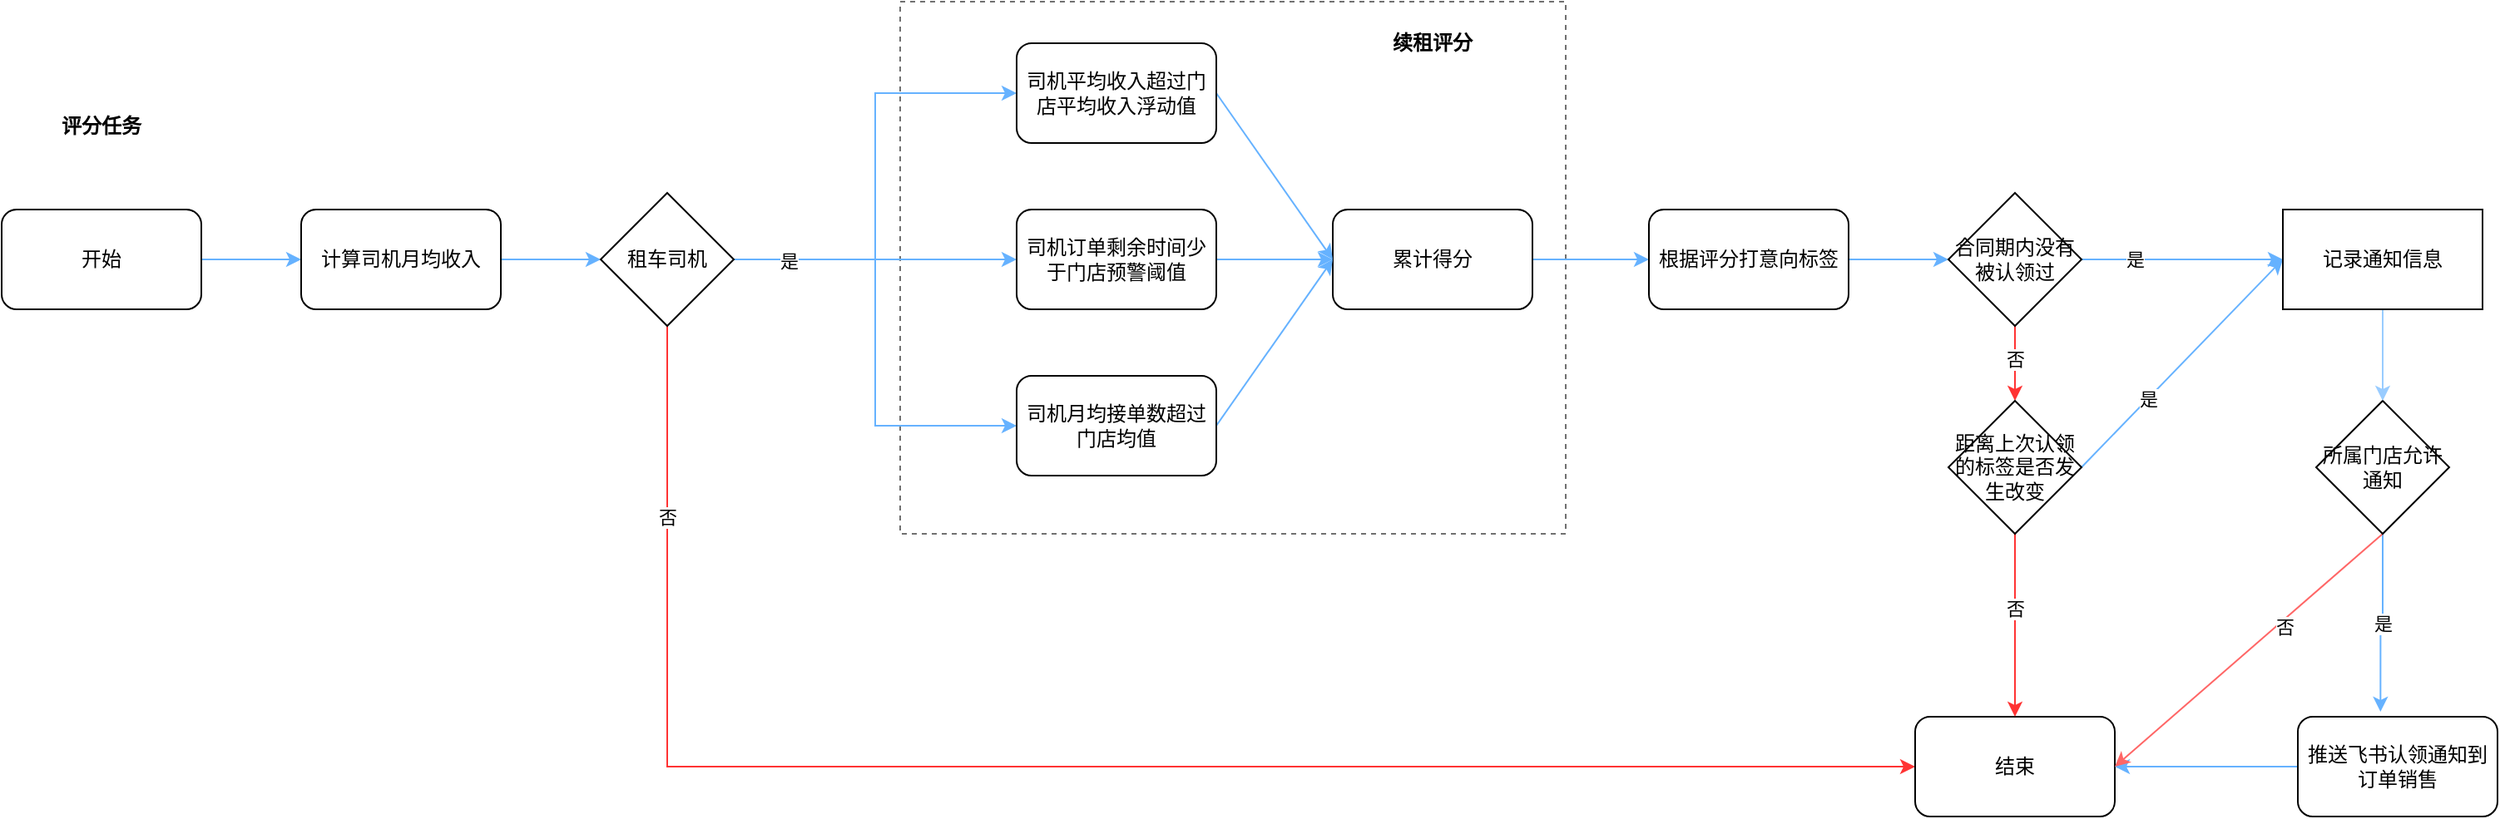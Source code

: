 <mxfile version="21.3.2" type="github">
  <diagram name="第 1 页" id="ZEQ1epqjgivnmrrteKPm">
    <mxGraphModel dx="2501" dy="1884" grid="1" gridSize="10" guides="1" tooltips="1" connect="1" arrows="1" fold="1" page="1" pageScale="1" pageWidth="827" pageHeight="1169" math="0" shadow="0">
      <root>
        <mxCell id="0" />
        <mxCell id="1" parent="0" />
        <mxCell id="eP8do9VqJcl40edKN2bm-20" value="" style="rounded=0;whiteSpace=wrap;html=1;dashed=1;strokeColor=#707070;movable=1;resizable=1;rotatable=1;deletable=1;editable=1;locked=0;connectable=1;" parent="1" vertex="1">
          <mxGeometry x="350" y="-20" width="400" height="320" as="geometry" />
        </mxCell>
        <mxCell id="eP8do9VqJcl40edKN2bm-64" style="edgeStyle=orthogonalEdgeStyle;rounded=0;orthogonalLoop=1;jettySize=auto;html=1;exitX=1;exitY=0.5;exitDx=0;exitDy=0;entryX=0;entryY=0.5;entryDx=0;entryDy=0;strokeColor=#66B2FF;" parent="1" source="eP8do9VqJcl40edKN2bm-4" target="eP8do9VqJcl40edKN2bm-6" edge="1">
          <mxGeometry relative="1" as="geometry" />
        </mxCell>
        <mxCell id="eP8do9VqJcl40edKN2bm-4" value="开始" style="rounded=1;whiteSpace=wrap;html=1;" parent="1" vertex="1">
          <mxGeometry x="-190" y="105" width="120" height="60" as="geometry" />
        </mxCell>
        <mxCell id="eP8do9VqJcl40edKN2bm-65" style="edgeStyle=orthogonalEdgeStyle;rounded=0;orthogonalLoop=1;jettySize=auto;html=1;exitX=1;exitY=0.5;exitDx=0;exitDy=0;entryX=0;entryY=0.5;entryDx=0;entryDy=0;strokeColor=#66B2FF;" parent="1" source="eP8do9VqJcl40edKN2bm-6" target="eP8do9VqJcl40edKN2bm-12" edge="1">
          <mxGeometry relative="1" as="geometry" />
        </mxCell>
        <mxCell id="eP8do9VqJcl40edKN2bm-6" value="计算司机月均收入" style="rounded=1;whiteSpace=wrap;html=1;" parent="1" vertex="1">
          <mxGeometry x="-10" y="105" width="120" height="60" as="geometry" />
        </mxCell>
        <mxCell id="eP8do9VqJcl40edKN2bm-16" style="edgeStyle=orthogonalEdgeStyle;rounded=0;orthogonalLoop=1;jettySize=auto;html=1;exitX=0.5;exitY=1;exitDx=0;exitDy=0;entryX=0;entryY=0.5;entryDx=0;entryDy=0;fillColor=#FF0000;strokeColor=#FF3333;" parent="1" source="eP8do9VqJcl40edKN2bm-12" target="eP8do9VqJcl40edKN2bm-15" edge="1">
          <mxGeometry relative="1" as="geometry" />
        </mxCell>
        <mxCell id="eP8do9VqJcl40edKN2bm-17" value="否" style="edgeLabel;html=1;align=center;verticalAlign=middle;resizable=0;points=[];" parent="eP8do9VqJcl40edKN2bm-16" vertex="1" connectable="0">
          <mxGeometry x="-0.26" y="2" relative="1" as="geometry">
            <mxPoint x="-111" y="-148" as="offset" />
          </mxGeometry>
        </mxCell>
        <mxCell id="eP8do9VqJcl40edKN2bm-48" style="edgeStyle=orthogonalEdgeStyle;rounded=0;orthogonalLoop=1;jettySize=auto;html=1;exitX=1;exitY=0.5;exitDx=0;exitDy=0;entryX=0;entryY=0.5;entryDx=0;entryDy=0;strokeColor=#66B2FF;" parent="1" source="eP8do9VqJcl40edKN2bm-12" target="eP8do9VqJcl40edKN2bm-36" edge="1">
          <mxGeometry relative="1" as="geometry" />
        </mxCell>
        <mxCell id="eP8do9VqJcl40edKN2bm-51" style="edgeStyle=orthogonalEdgeStyle;rounded=0;orthogonalLoop=1;jettySize=auto;html=1;exitX=1;exitY=0.5;exitDx=0;exitDy=0;entryX=0;entryY=0.5;entryDx=0;entryDy=0;strokeColor=#66B2FF;" parent="1" source="eP8do9VqJcl40edKN2bm-12" target="eP8do9VqJcl40edKN2bm-37" edge="1">
          <mxGeometry relative="1" as="geometry" />
        </mxCell>
        <mxCell id="eP8do9VqJcl40edKN2bm-52" style="edgeStyle=orthogonalEdgeStyle;rounded=0;orthogonalLoop=1;jettySize=auto;html=1;exitX=1;exitY=0.5;exitDx=0;exitDy=0;entryX=0;entryY=0.5;entryDx=0;entryDy=0;strokeColor=#66B2FF;" parent="1" source="eP8do9VqJcl40edKN2bm-12" target="eP8do9VqJcl40edKN2bm-38" edge="1">
          <mxGeometry relative="1" as="geometry" />
        </mxCell>
        <mxCell id="eP8do9VqJcl40edKN2bm-53" value="是" style="edgeLabel;html=1;align=center;verticalAlign=middle;resizable=0;points=[];" parent="eP8do9VqJcl40edKN2bm-52" vertex="1" connectable="0">
          <mxGeometry x="-0.76" y="-1" relative="1" as="geometry">
            <mxPoint as="offset" />
          </mxGeometry>
        </mxCell>
        <mxCell id="eP8do9VqJcl40edKN2bm-12" value="租车司机" style="rhombus;whiteSpace=wrap;html=1;" parent="1" vertex="1">
          <mxGeometry x="170" y="95" width="80" height="80" as="geometry" />
        </mxCell>
        <mxCell id="eP8do9VqJcl40edKN2bm-15" value="结束" style="rounded=1;whiteSpace=wrap;html=1;" parent="1" vertex="1">
          <mxGeometry x="960" y="410" width="120" height="60" as="geometry" />
        </mxCell>
        <mxCell id="eP8do9VqJcl40edKN2bm-22" value="&lt;b&gt;续租评分&lt;/b&gt;" style="text;html=1;strokeColor=none;fillColor=none;align=center;verticalAlign=middle;whiteSpace=wrap;rounded=0;movable=1;resizable=1;rotatable=1;deletable=1;editable=1;locked=0;connectable=1;" parent="1" vertex="1">
          <mxGeometry x="610" y="-10" width="120" height="30" as="geometry" />
        </mxCell>
        <mxCell id="eP8do9VqJcl40edKN2bm-61" style="edgeStyle=orthogonalEdgeStyle;rounded=0;orthogonalLoop=1;jettySize=auto;html=1;exitX=1;exitY=0.5;exitDx=0;exitDy=0;entryX=0;entryY=0.5;entryDx=0;entryDy=0;strokeColor=#66B2FF;" parent="1" source="eP8do9VqJcl40edKN2bm-32" target="eP8do9VqJcl40edKN2bm-54" edge="1">
          <mxGeometry relative="1" as="geometry" />
        </mxCell>
        <mxCell id="eP8do9VqJcl40edKN2bm-32" value="累计得分" style="rounded=1;whiteSpace=wrap;html=1;" parent="1" vertex="1">
          <mxGeometry x="610" y="105" width="120" height="60" as="geometry" />
        </mxCell>
        <mxCell id="eP8do9VqJcl40edKN2bm-43" style="edgeStyle=none;rounded=0;orthogonalLoop=1;jettySize=auto;html=1;exitX=1;exitY=0.5;exitDx=0;exitDy=0;entryX=0;entryY=0.5;entryDx=0;entryDy=0;strokeColor=#66B2FF;" parent="1" source="eP8do9VqJcl40edKN2bm-36" target="eP8do9VqJcl40edKN2bm-32" edge="1">
          <mxGeometry relative="1" as="geometry" />
        </mxCell>
        <mxCell id="eP8do9VqJcl40edKN2bm-36" value="司机平均收入超过门店平均收入浮动值" style="rounded=1;whiteSpace=wrap;html=1;" parent="1" vertex="1">
          <mxGeometry x="420" y="5" width="120" height="60" as="geometry" />
        </mxCell>
        <mxCell id="eP8do9VqJcl40edKN2bm-44" style="edgeStyle=none;rounded=0;orthogonalLoop=1;jettySize=auto;html=1;exitX=1;exitY=0.5;exitDx=0;exitDy=0;entryX=0;entryY=0.5;entryDx=0;entryDy=0;strokeColor=#66B2FF;" parent="1" source="eP8do9VqJcl40edKN2bm-37" target="eP8do9VqJcl40edKN2bm-32" edge="1">
          <mxGeometry relative="1" as="geometry" />
        </mxCell>
        <mxCell id="eP8do9VqJcl40edKN2bm-37" value="司机订单剩余时间少于门店预警阈值" style="rounded=1;whiteSpace=wrap;html=1;" parent="1" vertex="1">
          <mxGeometry x="420" y="105" width="120" height="60" as="geometry" />
        </mxCell>
        <mxCell id="eP8do9VqJcl40edKN2bm-47" style="edgeStyle=none;rounded=0;orthogonalLoop=1;jettySize=auto;html=1;exitX=1;exitY=0.5;exitDx=0;exitDy=0;entryX=0;entryY=0.5;entryDx=0;entryDy=0;strokeColor=#66B2FF;" parent="1" source="eP8do9VqJcl40edKN2bm-38" target="eP8do9VqJcl40edKN2bm-32" edge="1">
          <mxGeometry relative="1" as="geometry" />
        </mxCell>
        <mxCell id="eP8do9VqJcl40edKN2bm-38" value="司机月均接单数超过门店均值" style="rounded=1;whiteSpace=wrap;html=1;" parent="1" vertex="1">
          <mxGeometry x="420" y="205" width="120" height="60" as="geometry" />
        </mxCell>
        <mxCell id="eP8do9VqJcl40edKN2bm-70" style="edgeStyle=orthogonalEdgeStyle;rounded=0;orthogonalLoop=1;jettySize=auto;html=1;exitX=1;exitY=0.5;exitDx=0;exitDy=0;entryX=0;entryY=0.5;entryDx=0;entryDy=0;strokeColor=#66B2FF;" parent="1" source="eP8do9VqJcl40edKN2bm-54" target="eP8do9VqJcl40edKN2bm-68" edge="1">
          <mxGeometry relative="1" as="geometry" />
        </mxCell>
        <mxCell id="eP8do9VqJcl40edKN2bm-54" value="根据评分打意向标签" style="rounded=1;whiteSpace=wrap;html=1;" parent="1" vertex="1">
          <mxGeometry x="800" y="105" width="120" height="60" as="geometry" />
        </mxCell>
        <mxCell id="eP8do9VqJcl40edKN2bm-66" value="&lt;b&gt;评分任务&lt;/b&gt;" style="text;html=1;strokeColor=none;fillColor=none;align=center;verticalAlign=middle;whiteSpace=wrap;rounded=0;" parent="1" vertex="1">
          <mxGeometry x="-160" y="40" width="60" height="30" as="geometry" />
        </mxCell>
        <mxCell id="eP8do9VqJcl40edKN2bm-71" style="edgeStyle=orthogonalEdgeStyle;rounded=0;orthogonalLoop=1;jettySize=auto;html=1;exitX=1;exitY=0.5;exitDx=0;exitDy=0;entryX=0;entryY=0.5;entryDx=0;entryDy=0;strokeColor=#66B2FF;" parent="1" source="eP8do9VqJcl40edKN2bm-68" target="eP8do9VqJcl40edKN2bm-104" edge="1">
          <mxGeometry relative="1" as="geometry">
            <mxPoint x="1181" y="195" as="targetPoint" />
          </mxGeometry>
        </mxCell>
        <mxCell id="eP8do9VqJcl40edKN2bm-72" value="是" style="edgeLabel;html=1;align=center;verticalAlign=middle;resizable=0;points=[];" parent="eP8do9VqJcl40edKN2bm-71" vertex="1" connectable="0">
          <mxGeometry x="-0.016" y="-2" relative="1" as="geometry">
            <mxPoint x="-28" y="-2" as="offset" />
          </mxGeometry>
        </mxCell>
        <mxCell id="eP8do9VqJcl40edKN2bm-73" style="edgeStyle=orthogonalEdgeStyle;rounded=0;orthogonalLoop=1;jettySize=auto;html=1;exitX=0.5;exitY=1;exitDx=0;exitDy=0;entryX=0.5;entryY=0;entryDx=0;entryDy=0;strokeColor=#FF3333;" parent="1" source="eP8do9VqJcl40edKN2bm-68" target="eP8do9VqJcl40edKN2bm-69" edge="1">
          <mxGeometry relative="1" as="geometry" />
        </mxCell>
        <mxCell id="eP8do9VqJcl40edKN2bm-74" value="否" style="edgeLabel;html=1;align=center;verticalAlign=middle;resizable=0;points=[];" parent="eP8do9VqJcl40edKN2bm-73" vertex="1" connectable="0">
          <mxGeometry x="-0.111" y="4" relative="1" as="geometry">
            <mxPoint x="-4" as="offset" />
          </mxGeometry>
        </mxCell>
        <mxCell id="eP8do9VqJcl40edKN2bm-68" value="合同期内没有被认领过" style="rhombus;whiteSpace=wrap;html=1;" parent="1" vertex="1">
          <mxGeometry x="980" y="95" width="80" height="80" as="geometry" />
        </mxCell>
        <mxCell id="eP8do9VqJcl40edKN2bm-75" style="edgeStyle=orthogonalEdgeStyle;rounded=0;orthogonalLoop=1;jettySize=auto;html=1;exitX=0.5;exitY=1;exitDx=0;exitDy=0;entryX=0.5;entryY=0;entryDx=0;entryDy=0;strokeColor=#FF3333;" parent="1" source="eP8do9VqJcl40edKN2bm-69" target="eP8do9VqJcl40edKN2bm-15" edge="1">
          <mxGeometry relative="1" as="geometry" />
        </mxCell>
        <mxCell id="eP8do9VqJcl40edKN2bm-76" value="否" style="edgeLabel;html=1;align=center;verticalAlign=middle;resizable=0;points=[];" parent="eP8do9VqJcl40edKN2bm-75" vertex="1" connectable="0">
          <mxGeometry x="-0.182" relative="1" as="geometry">
            <mxPoint as="offset" />
          </mxGeometry>
        </mxCell>
        <mxCell id="eP8do9VqJcl40edKN2bm-81" style="rounded=0;orthogonalLoop=1;jettySize=auto;html=1;exitX=1;exitY=0.5;exitDx=0;exitDy=0;entryX=0;entryY=0.5;entryDx=0;entryDy=0;strokeColor=#66B2FF;" parent="1" source="eP8do9VqJcl40edKN2bm-69" target="eP8do9VqJcl40edKN2bm-104" edge="1">
          <mxGeometry relative="1" as="geometry">
            <mxPoint x="1181" y="195" as="targetPoint" />
          </mxGeometry>
        </mxCell>
        <mxCell id="eP8do9VqJcl40edKN2bm-82" value="是" style="edgeLabel;html=1;align=center;verticalAlign=middle;resizable=0;points=[];" parent="eP8do9VqJcl40edKN2bm-81" vertex="1" connectable="0">
          <mxGeometry x="-0.548" y="2" relative="1" as="geometry">
            <mxPoint x="14" y="-11" as="offset" />
          </mxGeometry>
        </mxCell>
        <mxCell id="eP8do9VqJcl40edKN2bm-69" value="距离上次认领的标签是否发生改变" style="rhombus;whiteSpace=wrap;html=1;" parent="1" vertex="1">
          <mxGeometry x="980" y="220" width="80" height="80" as="geometry" />
        </mxCell>
        <mxCell id="eP8do9VqJcl40edKN2bm-101" style="edgeStyle=orthogonalEdgeStyle;rounded=0;orthogonalLoop=1;jettySize=auto;html=1;exitX=0;exitY=0.5;exitDx=0;exitDy=0;entryX=1;entryY=0.5;entryDx=0;entryDy=0;strokeColor=#66B2FF;" parent="1" source="eP8do9VqJcl40edKN2bm-96" target="eP8do9VqJcl40edKN2bm-15" edge="1">
          <mxGeometry relative="1" as="geometry" />
        </mxCell>
        <mxCell id="eP8do9VqJcl40edKN2bm-96" value="推送飞书认领通知到订单销售" style="rounded=1;whiteSpace=wrap;html=1;" parent="1" vertex="1">
          <mxGeometry x="1190" y="410" width="120" height="60" as="geometry" />
        </mxCell>
        <mxCell id="eP8do9VqJcl40edKN2bm-100" value="是" style="edgeStyle=orthogonalEdgeStyle;rounded=0;orthogonalLoop=1;jettySize=auto;html=1;exitX=0.5;exitY=1;exitDx=0;exitDy=0;entryX=0.414;entryY=-0.05;entryDx=0;entryDy=0;strokeColor=#66B2FF;entryPerimeter=0;" parent="1" source="eP8do9VqJcl40edKN2bm-97" target="eP8do9VqJcl40edKN2bm-96" edge="1">
          <mxGeometry relative="1" as="geometry" />
        </mxCell>
        <mxCell id="eP8do9VqJcl40edKN2bm-102" style="rounded=0;orthogonalLoop=1;jettySize=auto;html=1;exitX=0.5;exitY=1;exitDx=0;exitDy=0;entryX=1;entryY=0.5;entryDx=0;entryDy=0;strokeColor=#FF6666;" parent="1" source="eP8do9VqJcl40edKN2bm-97" target="eP8do9VqJcl40edKN2bm-15" edge="1">
          <mxGeometry relative="1" as="geometry" />
        </mxCell>
        <mxCell id="eP8do9VqJcl40edKN2bm-103" value="否" style="edgeLabel;html=1;align=center;verticalAlign=middle;resizable=0;points=[];" parent="eP8do9VqJcl40edKN2bm-102" vertex="1" connectable="0">
          <mxGeometry x="-0.707" y="-4" relative="1" as="geometry">
            <mxPoint x="-33" y="38" as="offset" />
          </mxGeometry>
        </mxCell>
        <mxCell id="eP8do9VqJcl40edKN2bm-97" value="所属门店允许通知" style="rhombus;whiteSpace=wrap;html=1;" parent="1" vertex="1">
          <mxGeometry x="1201" y="220" width="80" height="80" as="geometry" />
        </mxCell>
        <mxCell id="eP8do9VqJcl40edKN2bm-108" style="edgeStyle=orthogonalEdgeStyle;rounded=0;orthogonalLoop=1;jettySize=auto;html=1;exitX=0.5;exitY=1;exitDx=0;exitDy=0;entryX=0.5;entryY=0;entryDx=0;entryDy=0;strokeColor=#99CCFF;" parent="1" source="eP8do9VqJcl40edKN2bm-104" target="eP8do9VqJcl40edKN2bm-97" edge="1">
          <mxGeometry relative="1" as="geometry" />
        </mxCell>
        <mxCell id="eP8do9VqJcl40edKN2bm-104" value="记录通知信息" style="whiteSpace=wrap;html=1;" parent="1" vertex="1">
          <mxGeometry x="1181" y="105" width="120" height="60" as="geometry" />
        </mxCell>
      </root>
    </mxGraphModel>
  </diagram>
</mxfile>
